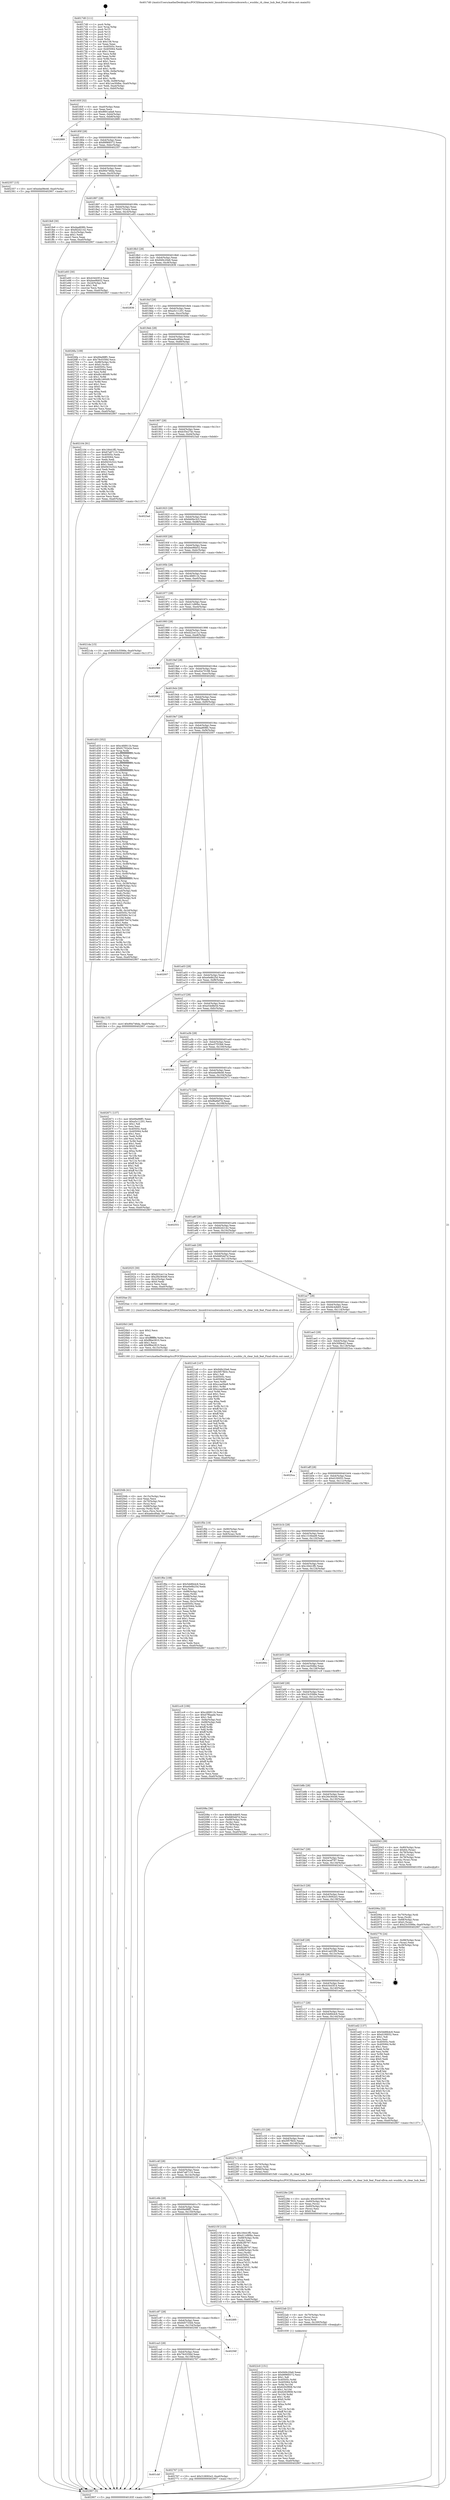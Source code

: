 digraph "0x4017d0" {
  label = "0x4017d0 (/mnt/c/Users/mathe/Desktop/tcc/POCII/binaries/extr_linuxdriversusbwusbcorerh.c_wusbhc_rh_clear_hub_feat_Final-ollvm.out::main(0))"
  labelloc = "t"
  node[shape=record]

  Entry [label="",width=0.3,height=0.3,shape=circle,fillcolor=black,style=filled]
  "0x40183f" [label="{
     0x40183f [32]\l
     | [instrs]\l
     &nbsp;&nbsp;0x40183f \<+6\>: mov -0xa0(%rbp),%eax\l
     &nbsp;&nbsp;0x401845 \<+2\>: mov %eax,%ecx\l
     &nbsp;&nbsp;0x401847 \<+6\>: sub $0x8661ada8,%ecx\l
     &nbsp;&nbsp;0x40184d \<+6\>: mov %eax,-0xb4(%rbp)\l
     &nbsp;&nbsp;0x401853 \<+6\>: mov %ecx,-0xb8(%rbp)\l
     &nbsp;&nbsp;0x401859 \<+6\>: je 0000000000402889 \<main+0x10b9\>\l
  }"]
  "0x402889" [label="{
     0x402889\l
  }", style=dashed]
  "0x40185f" [label="{
     0x40185f [28]\l
     | [instrs]\l
     &nbsp;&nbsp;0x40185f \<+5\>: jmp 0000000000401864 \<main+0x94\>\l
     &nbsp;&nbsp;0x401864 \<+6\>: mov -0xb4(%rbp),%eax\l
     &nbsp;&nbsp;0x40186a \<+5\>: sub $0x89969372,%eax\l
     &nbsp;&nbsp;0x40186f \<+6\>: mov %eax,-0xbc(%rbp)\l
     &nbsp;&nbsp;0x401875 \<+6\>: je 0000000000402357 \<main+0xb87\>\l
  }"]
  Exit [label="",width=0.3,height=0.3,shape=circle,fillcolor=black,style=filled,peripheries=2]
  "0x402357" [label="{
     0x402357 [15]\l
     | [instrs]\l
     &nbsp;&nbsp;0x402357 \<+10\>: movl $0xeda08e46,-0xa0(%rbp)\l
     &nbsp;&nbsp;0x402361 \<+5\>: jmp 0000000000402907 \<main+0x1137\>\l
  }"]
  "0x40187b" [label="{
     0x40187b [28]\l
     | [instrs]\l
     &nbsp;&nbsp;0x40187b \<+5\>: jmp 0000000000401880 \<main+0xb0\>\l
     &nbsp;&nbsp;0x401880 \<+6\>: mov -0xb4(%rbp),%eax\l
     &nbsp;&nbsp;0x401886 \<+5\>: sub $0x90e746da,%eax\l
     &nbsp;&nbsp;0x40188b \<+6\>: mov %eax,-0xc0(%rbp)\l
     &nbsp;&nbsp;0x401891 \<+6\>: je 0000000000401fe9 \<main+0x819\>\l
  }"]
  "0x401cbf" [label="{
     0x401cbf\l
  }", style=dashed]
  "0x401fe9" [label="{
     0x401fe9 [30]\l
     | [instrs]\l
     &nbsp;&nbsp;0x401fe9 \<+5\>: mov $0xdaa808fc,%eax\l
     &nbsp;&nbsp;0x401fee \<+5\>: mov $0xfd2d2142,%ecx\l
     &nbsp;&nbsp;0x401ff3 \<+3\>: mov -0x2c(%rbp),%edx\l
     &nbsp;&nbsp;0x401ff6 \<+3\>: cmp $0x1,%edx\l
     &nbsp;&nbsp;0x401ff9 \<+3\>: cmovl %ecx,%eax\l
     &nbsp;&nbsp;0x401ffc \<+6\>: mov %eax,-0xa0(%rbp)\l
     &nbsp;&nbsp;0x402002 \<+5\>: jmp 0000000000402907 \<main+0x1137\>\l
  }"]
  "0x401897" [label="{
     0x401897 [28]\l
     | [instrs]\l
     &nbsp;&nbsp;0x401897 \<+5\>: jmp 000000000040189c \<main+0xcc\>\l
     &nbsp;&nbsp;0x40189c \<+6\>: mov -0xb4(%rbp),%eax\l
     &nbsp;&nbsp;0x4018a2 \<+5\>: sub $0x91702a2e,%eax\l
     &nbsp;&nbsp;0x4018a7 \<+6\>: mov %eax,-0xc4(%rbp)\l
     &nbsp;&nbsp;0x4018ad \<+6\>: je 0000000000401e93 \<main+0x6c3\>\l
  }"]
  "0x402767" [label="{
     0x402767 [15]\l
     | [instrs]\l
     &nbsp;&nbsp;0x402767 \<+10\>: movl $0x318092e3,-0xa0(%rbp)\l
     &nbsp;&nbsp;0x402771 \<+5\>: jmp 0000000000402907 \<main+0x1137\>\l
  }"]
  "0x401e93" [label="{
     0x401e93 [30]\l
     | [instrs]\l
     &nbsp;&nbsp;0x401e93 \<+5\>: mov $0x43443f14,%eax\l
     &nbsp;&nbsp;0x401e98 \<+5\>: mov $0xbee9bb52,%ecx\l
     &nbsp;&nbsp;0x401e9d \<+3\>: mov -0x2d(%rbp),%dl\l
     &nbsp;&nbsp;0x401ea0 \<+3\>: test $0x1,%dl\l
     &nbsp;&nbsp;0x401ea3 \<+3\>: cmovne %ecx,%eax\l
     &nbsp;&nbsp;0x401ea6 \<+6\>: mov %eax,-0xa0(%rbp)\l
     &nbsp;&nbsp;0x401eac \<+5\>: jmp 0000000000402907 \<main+0x1137\>\l
  }"]
  "0x4018b3" [label="{
     0x4018b3 [28]\l
     | [instrs]\l
     &nbsp;&nbsp;0x4018b3 \<+5\>: jmp 00000000004018b8 \<main+0xe8\>\l
     &nbsp;&nbsp;0x4018b8 \<+6\>: mov -0xb4(%rbp),%eax\l
     &nbsp;&nbsp;0x4018be \<+5\>: sub $0x949c20e6,%eax\l
     &nbsp;&nbsp;0x4018c3 \<+6\>: mov %eax,-0xc8(%rbp)\l
     &nbsp;&nbsp;0x4018c9 \<+6\>: je 0000000000402836 \<main+0x1066\>\l
  }"]
  "0x401ca3" [label="{
     0x401ca3 [28]\l
     | [instrs]\l
     &nbsp;&nbsp;0x401ca3 \<+5\>: jmp 0000000000401ca8 \<main+0x4d8\>\l
     &nbsp;&nbsp;0x401ca8 \<+6\>: mov -0xb4(%rbp),%eax\l
     &nbsp;&nbsp;0x401cae \<+5\>: sub $0x79c0356d,%eax\l
     &nbsp;&nbsp;0x401cb3 \<+6\>: mov %eax,-0x158(%rbp)\l
     &nbsp;&nbsp;0x401cb9 \<+6\>: je 0000000000402767 \<main+0xf97\>\l
  }"]
  "0x402836" [label="{
     0x402836\l
  }", style=dashed]
  "0x4018cf" [label="{
     0x4018cf [28]\l
     | [instrs]\l
     &nbsp;&nbsp;0x4018cf \<+5\>: jmp 00000000004018d4 \<main+0x104\>\l
     &nbsp;&nbsp;0x4018d4 \<+6\>: mov -0xb4(%rbp),%eax\l
     &nbsp;&nbsp;0x4018da \<+5\>: sub $0xa5c11201,%eax\l
     &nbsp;&nbsp;0x4018df \<+6\>: mov %eax,-0xcc(%rbp)\l
     &nbsp;&nbsp;0x4018e5 \<+6\>: je 00000000004026fa \<main+0xf2a\>\l
  }"]
  "0x40256f" [label="{
     0x40256f\l
  }", style=dashed]
  "0x4026fa" [label="{
     0x4026fa [109]\l
     | [instrs]\l
     &nbsp;&nbsp;0x4026fa \<+5\>: mov $0x69a98ff1,%eax\l
     &nbsp;&nbsp;0x4026ff \<+5\>: mov $0x79c0356d,%ecx\l
     &nbsp;&nbsp;0x402704 \<+7\>: mov -0x98(%rbp),%rdx\l
     &nbsp;&nbsp;0x40270b \<+6\>: movl $0x0,(%rdx)\l
     &nbsp;&nbsp;0x402711 \<+7\>: mov 0x40505c,%esi\l
     &nbsp;&nbsp;0x402718 \<+7\>: mov 0x405064,%edi\l
     &nbsp;&nbsp;0x40271f \<+3\>: mov %esi,%r8d\l
     &nbsp;&nbsp;0x402722 \<+7\>: add $0xdb1460d9,%r8d\l
     &nbsp;&nbsp;0x402729 \<+4\>: sub $0x1,%r8d\l
     &nbsp;&nbsp;0x40272d \<+7\>: sub $0xdb1460d9,%r8d\l
     &nbsp;&nbsp;0x402734 \<+4\>: imul %r8d,%esi\l
     &nbsp;&nbsp;0x402738 \<+3\>: and $0x1,%esi\l
     &nbsp;&nbsp;0x40273b \<+3\>: cmp $0x0,%esi\l
     &nbsp;&nbsp;0x40273e \<+4\>: sete %r9b\l
     &nbsp;&nbsp;0x402742 \<+3\>: cmp $0xa,%edi\l
     &nbsp;&nbsp;0x402745 \<+4\>: setl %r10b\l
     &nbsp;&nbsp;0x402749 \<+3\>: mov %r9b,%r11b\l
     &nbsp;&nbsp;0x40274c \<+3\>: and %r10b,%r11b\l
     &nbsp;&nbsp;0x40274f \<+3\>: xor %r10b,%r9b\l
     &nbsp;&nbsp;0x402752 \<+3\>: or %r9b,%r11b\l
     &nbsp;&nbsp;0x402755 \<+4\>: test $0x1,%r11b\l
     &nbsp;&nbsp;0x402759 \<+3\>: cmovne %ecx,%eax\l
     &nbsp;&nbsp;0x40275c \<+6\>: mov %eax,-0xa0(%rbp)\l
     &nbsp;&nbsp;0x402762 \<+5\>: jmp 0000000000402907 \<main+0x1137\>\l
  }"]
  "0x4018eb" [label="{
     0x4018eb [28]\l
     | [instrs]\l
     &nbsp;&nbsp;0x4018eb \<+5\>: jmp 00000000004018f0 \<main+0x120\>\l
     &nbsp;&nbsp;0x4018f0 \<+6\>: mov -0xb4(%rbp),%eax\l
     &nbsp;&nbsp;0x4018f6 \<+5\>: sub $0xaebcd0ab,%eax\l
     &nbsp;&nbsp;0x4018fb \<+6\>: mov %eax,-0xd0(%rbp)\l
     &nbsp;&nbsp;0x401901 \<+6\>: je 0000000000402104 \<main+0x934\>\l
  }"]
  "0x401c87" [label="{
     0x401c87 [28]\l
     | [instrs]\l
     &nbsp;&nbsp;0x401c87 \<+5\>: jmp 0000000000401c8c \<main+0x4bc\>\l
     &nbsp;&nbsp;0x401c8c \<+6\>: mov -0xb4(%rbp),%eax\l
     &nbsp;&nbsp;0x401c92 \<+5\>: sub $0x6d5733d4,%eax\l
     &nbsp;&nbsp;0x401c97 \<+6\>: mov %eax,-0x154(%rbp)\l
     &nbsp;&nbsp;0x401c9d \<+6\>: je 000000000040256f \<main+0xd9f\>\l
  }"]
  "0x402104" [label="{
     0x402104 [91]\l
     | [instrs]\l
     &nbsp;&nbsp;0x402104 \<+5\>: mov $0x18441ff2,%eax\l
     &nbsp;&nbsp;0x402109 \<+5\>: mov $0x67a87110,%ecx\l
     &nbsp;&nbsp;0x40210e \<+7\>: mov 0x40505c,%edx\l
     &nbsp;&nbsp;0x402115 \<+7\>: mov 0x405064,%esi\l
     &nbsp;&nbsp;0x40211c \<+2\>: mov %edx,%edi\l
     &nbsp;&nbsp;0x40211e \<+6\>: sub $0x9433c522,%edi\l
     &nbsp;&nbsp;0x402124 \<+3\>: sub $0x1,%edi\l
     &nbsp;&nbsp;0x402127 \<+6\>: add $0x9433c522,%edi\l
     &nbsp;&nbsp;0x40212d \<+3\>: imul %edi,%edx\l
     &nbsp;&nbsp;0x402130 \<+3\>: and $0x1,%edx\l
     &nbsp;&nbsp;0x402133 \<+3\>: cmp $0x0,%edx\l
     &nbsp;&nbsp;0x402136 \<+4\>: sete %r8b\l
     &nbsp;&nbsp;0x40213a \<+3\>: cmp $0xa,%esi\l
     &nbsp;&nbsp;0x40213d \<+4\>: setl %r9b\l
     &nbsp;&nbsp;0x402141 \<+3\>: mov %r8b,%r10b\l
     &nbsp;&nbsp;0x402144 \<+3\>: and %r9b,%r10b\l
     &nbsp;&nbsp;0x402147 \<+3\>: xor %r9b,%r8b\l
     &nbsp;&nbsp;0x40214a \<+3\>: or %r8b,%r10b\l
     &nbsp;&nbsp;0x40214d \<+4\>: test $0x1,%r10b\l
     &nbsp;&nbsp;0x402151 \<+3\>: cmovne %ecx,%eax\l
     &nbsp;&nbsp;0x402154 \<+6\>: mov %eax,-0xa0(%rbp)\l
     &nbsp;&nbsp;0x40215a \<+5\>: jmp 0000000000402907 \<main+0x1137\>\l
  }"]
  "0x401907" [label="{
     0x401907 [28]\l
     | [instrs]\l
     &nbsp;&nbsp;0x401907 \<+5\>: jmp 000000000040190c \<main+0x13c\>\l
     &nbsp;&nbsp;0x40190c \<+6\>: mov -0xb4(%rbp),%eax\l
     &nbsp;&nbsp;0x401912 \<+5\>: sub $0xb35e27dc,%eax\l
     &nbsp;&nbsp;0x401917 \<+6\>: mov %eax,-0xd4(%rbp)\l
     &nbsp;&nbsp;0x40191d \<+6\>: je 00000000004023ad \<main+0xbdd\>\l
  }"]
  "0x4028f0" [label="{
     0x4028f0\l
  }", style=dashed]
  "0x4023ad" [label="{
     0x4023ad\l
  }", style=dashed]
  "0x401923" [label="{
     0x401923 [28]\l
     | [instrs]\l
     &nbsp;&nbsp;0x401923 \<+5\>: jmp 0000000000401928 \<main+0x158\>\l
     &nbsp;&nbsp;0x401928 \<+6\>: mov -0xb4(%rbp),%eax\l
     &nbsp;&nbsp;0x40192e \<+5\>: sub $0xbb0bc3c5,%eax\l
     &nbsp;&nbsp;0x401933 \<+6\>: mov %eax,-0xd8(%rbp)\l
     &nbsp;&nbsp;0x401939 \<+6\>: je 00000000004028dc \<main+0x110c\>\l
  }"]
  "0x4022c0" [label="{
     0x4022c0 [151]\l
     | [instrs]\l
     &nbsp;&nbsp;0x4022c0 \<+5\>: mov $0x949c20e6,%eax\l
     &nbsp;&nbsp;0x4022c5 \<+5\>: mov $0x89969372,%esi\l
     &nbsp;&nbsp;0x4022ca \<+2\>: mov $0x1,%dl\l
     &nbsp;&nbsp;0x4022cc \<+8\>: mov 0x40505c,%r8d\l
     &nbsp;&nbsp;0x4022d4 \<+8\>: mov 0x405064,%r9d\l
     &nbsp;&nbsp;0x4022dc \<+3\>: mov %r8d,%r10d\l
     &nbsp;&nbsp;0x4022df \<+7\>: sub $0x6292f908,%r10d\l
     &nbsp;&nbsp;0x4022e6 \<+4\>: sub $0x1,%r10d\l
     &nbsp;&nbsp;0x4022ea \<+7\>: add $0x6292f908,%r10d\l
     &nbsp;&nbsp;0x4022f1 \<+4\>: imul %r10d,%r8d\l
     &nbsp;&nbsp;0x4022f5 \<+4\>: and $0x1,%r8d\l
     &nbsp;&nbsp;0x4022f9 \<+4\>: cmp $0x0,%r8d\l
     &nbsp;&nbsp;0x4022fd \<+4\>: sete %r11b\l
     &nbsp;&nbsp;0x402301 \<+4\>: cmp $0xa,%r9d\l
     &nbsp;&nbsp;0x402305 \<+3\>: setl %bl\l
     &nbsp;&nbsp;0x402308 \<+3\>: mov %r11b,%r14b\l
     &nbsp;&nbsp;0x40230b \<+4\>: xor $0xff,%r14b\l
     &nbsp;&nbsp;0x40230f \<+3\>: mov %bl,%r15b\l
     &nbsp;&nbsp;0x402312 \<+4\>: xor $0xff,%r15b\l
     &nbsp;&nbsp;0x402316 \<+3\>: xor $0x1,%dl\l
     &nbsp;&nbsp;0x402319 \<+3\>: mov %r14b,%r12b\l
     &nbsp;&nbsp;0x40231c \<+4\>: and $0xff,%r12b\l
     &nbsp;&nbsp;0x402320 \<+3\>: and %dl,%r11b\l
     &nbsp;&nbsp;0x402323 \<+3\>: mov %r15b,%r13b\l
     &nbsp;&nbsp;0x402326 \<+4\>: and $0xff,%r13b\l
     &nbsp;&nbsp;0x40232a \<+2\>: and %dl,%bl\l
     &nbsp;&nbsp;0x40232c \<+3\>: or %r11b,%r12b\l
     &nbsp;&nbsp;0x40232f \<+3\>: or %bl,%r13b\l
     &nbsp;&nbsp;0x402332 \<+3\>: xor %r13b,%r12b\l
     &nbsp;&nbsp;0x402335 \<+3\>: or %r15b,%r14b\l
     &nbsp;&nbsp;0x402338 \<+4\>: xor $0xff,%r14b\l
     &nbsp;&nbsp;0x40233c \<+3\>: or $0x1,%dl\l
     &nbsp;&nbsp;0x40233f \<+3\>: and %dl,%r14b\l
     &nbsp;&nbsp;0x402342 \<+3\>: or %r14b,%r12b\l
     &nbsp;&nbsp;0x402345 \<+4\>: test $0x1,%r12b\l
     &nbsp;&nbsp;0x402349 \<+3\>: cmovne %esi,%eax\l
     &nbsp;&nbsp;0x40234c \<+6\>: mov %eax,-0xa0(%rbp)\l
     &nbsp;&nbsp;0x402352 \<+5\>: jmp 0000000000402907 \<main+0x1137\>\l
  }"]
  "0x4028dc" [label="{
     0x4028dc\l
  }", style=dashed]
  "0x40193f" [label="{
     0x40193f [28]\l
     | [instrs]\l
     &nbsp;&nbsp;0x40193f \<+5\>: jmp 0000000000401944 \<main+0x174\>\l
     &nbsp;&nbsp;0x401944 \<+6\>: mov -0xb4(%rbp),%eax\l
     &nbsp;&nbsp;0x40194a \<+5\>: sub $0xbee9bb52,%eax\l
     &nbsp;&nbsp;0x40194f \<+6\>: mov %eax,-0xdc(%rbp)\l
     &nbsp;&nbsp;0x401955 \<+6\>: je 0000000000401eb1 \<main+0x6e1\>\l
  }"]
  "0x4022ab" [label="{
     0x4022ab [21]\l
     | [instrs]\l
     &nbsp;&nbsp;0x4022ab \<+4\>: mov -0x70(%rbp),%rcx\l
     &nbsp;&nbsp;0x4022af \<+3\>: mov (%rcx),%rcx\l
     &nbsp;&nbsp;0x4022b2 \<+3\>: mov %rcx,%rdi\l
     &nbsp;&nbsp;0x4022b5 \<+6\>: mov %eax,-0x160(%rbp)\l
     &nbsp;&nbsp;0x4022bb \<+5\>: call 0000000000401030 \<free@plt\>\l
     | [calls]\l
     &nbsp;&nbsp;0x401030 \{1\} (unknown)\l
  }"]
  "0x401eb1" [label="{
     0x401eb1\l
  }", style=dashed]
  "0x40195b" [label="{
     0x40195b [28]\l
     | [instrs]\l
     &nbsp;&nbsp;0x40195b \<+5\>: jmp 0000000000401960 \<main+0x190\>\l
     &nbsp;&nbsp;0x401960 \<+6\>: mov -0xb4(%rbp),%eax\l
     &nbsp;&nbsp;0x401966 \<+5\>: sub $0xc4fd911b,%eax\l
     &nbsp;&nbsp;0x40196b \<+6\>: mov %eax,-0xe0(%rbp)\l
     &nbsp;&nbsp;0x401971 \<+6\>: je 000000000040278e \<main+0xfbe\>\l
  }"]
  "0x40228e" [label="{
     0x40228e [29]\l
     | [instrs]\l
     &nbsp;&nbsp;0x40228e \<+10\>: movabs $0x4030d6,%rdi\l
     &nbsp;&nbsp;0x402298 \<+4\>: mov -0x60(%rbp),%rcx\l
     &nbsp;&nbsp;0x40229c \<+2\>: mov %eax,(%rcx)\l
     &nbsp;&nbsp;0x40229e \<+4\>: mov -0x60(%rbp),%rcx\l
     &nbsp;&nbsp;0x4022a2 \<+2\>: mov (%rcx),%esi\l
     &nbsp;&nbsp;0x4022a4 \<+2\>: mov $0x0,%al\l
     &nbsp;&nbsp;0x4022a6 \<+5\>: call 0000000000401040 \<printf@plt\>\l
     | [calls]\l
     &nbsp;&nbsp;0x401040 \{1\} (unknown)\l
  }"]
  "0x40278e" [label="{
     0x40278e\l
  }", style=dashed]
  "0x401977" [label="{
     0x401977 [28]\l
     | [instrs]\l
     &nbsp;&nbsp;0x401977 \<+5\>: jmp 000000000040197c \<main+0x1ac\>\l
     &nbsp;&nbsp;0x40197c \<+6\>: mov -0xb4(%rbp),%eax\l
     &nbsp;&nbsp;0x401982 \<+5\>: sub $0xd11d90bc,%eax\l
     &nbsp;&nbsp;0x401987 \<+6\>: mov %eax,-0xe4(%rbp)\l
     &nbsp;&nbsp;0x40198d \<+6\>: je 00000000004021da \<main+0xa0a\>\l
  }"]
  "0x401c6b" [label="{
     0x401c6b [28]\l
     | [instrs]\l
     &nbsp;&nbsp;0x401c6b \<+5\>: jmp 0000000000401c70 \<main+0x4a0\>\l
     &nbsp;&nbsp;0x401c70 \<+6\>: mov -0xb4(%rbp),%eax\l
     &nbsp;&nbsp;0x401c76 \<+5\>: sub $0x69a98ff1,%eax\l
     &nbsp;&nbsp;0x401c7b \<+6\>: mov %eax,-0x150(%rbp)\l
     &nbsp;&nbsp;0x401c81 \<+6\>: je 00000000004028f0 \<main+0x1120\>\l
  }"]
  "0x4021da" [label="{
     0x4021da [15]\l
     | [instrs]\l
     &nbsp;&nbsp;0x4021da \<+10\>: movl $0x23c5566e,-0xa0(%rbp)\l
     &nbsp;&nbsp;0x4021e4 \<+5\>: jmp 0000000000402907 \<main+0x1137\>\l
  }"]
  "0x401993" [label="{
     0x401993 [28]\l
     | [instrs]\l
     &nbsp;&nbsp;0x401993 \<+5\>: jmp 0000000000401998 \<main+0x1c8\>\l
     &nbsp;&nbsp;0x401998 \<+6\>: mov -0xb4(%rbp),%eax\l
     &nbsp;&nbsp;0x40199e \<+5\>: sub $0xd22ce11a,%eax\l
     &nbsp;&nbsp;0x4019a3 \<+6\>: mov %eax,-0xe8(%rbp)\l
     &nbsp;&nbsp;0x4019a9 \<+6\>: je 0000000000402560 \<main+0xd90\>\l
  }"]
  "0x40215f" [label="{
     0x40215f [123]\l
     | [instrs]\l
     &nbsp;&nbsp;0x40215f \<+5\>: mov $0x18441ff2,%eax\l
     &nbsp;&nbsp;0x402164 \<+5\>: mov $0xd11d90bc,%ecx\l
     &nbsp;&nbsp;0x402169 \<+4\>: mov -0x68(%rbp),%rdx\l
     &nbsp;&nbsp;0x40216d \<+2\>: mov (%rdx),%esi\l
     &nbsp;&nbsp;0x40216f \<+6\>: sub $0xfb2f0767,%esi\l
     &nbsp;&nbsp;0x402175 \<+3\>: add $0x1,%esi\l
     &nbsp;&nbsp;0x402178 \<+6\>: add $0xfb2f0767,%esi\l
     &nbsp;&nbsp;0x40217e \<+4\>: mov -0x68(%rbp),%rdx\l
     &nbsp;&nbsp;0x402182 \<+2\>: mov %esi,(%rdx)\l
     &nbsp;&nbsp;0x402184 \<+7\>: mov 0x40505c,%esi\l
     &nbsp;&nbsp;0x40218b \<+7\>: mov 0x405064,%edi\l
     &nbsp;&nbsp;0x402192 \<+3\>: mov %esi,%r8d\l
     &nbsp;&nbsp;0x402195 \<+7\>: add $0xca7d151,%r8d\l
     &nbsp;&nbsp;0x40219c \<+4\>: sub $0x1,%r8d\l
     &nbsp;&nbsp;0x4021a0 \<+7\>: sub $0xca7d151,%r8d\l
     &nbsp;&nbsp;0x4021a7 \<+4\>: imul %r8d,%esi\l
     &nbsp;&nbsp;0x4021ab \<+3\>: and $0x1,%esi\l
     &nbsp;&nbsp;0x4021ae \<+3\>: cmp $0x0,%esi\l
     &nbsp;&nbsp;0x4021b1 \<+4\>: sete %r9b\l
     &nbsp;&nbsp;0x4021b5 \<+3\>: cmp $0xa,%edi\l
     &nbsp;&nbsp;0x4021b8 \<+4\>: setl %r10b\l
     &nbsp;&nbsp;0x4021bc \<+3\>: mov %r9b,%r11b\l
     &nbsp;&nbsp;0x4021bf \<+3\>: and %r10b,%r11b\l
     &nbsp;&nbsp;0x4021c2 \<+3\>: xor %r10b,%r9b\l
     &nbsp;&nbsp;0x4021c5 \<+3\>: or %r9b,%r11b\l
     &nbsp;&nbsp;0x4021c8 \<+4\>: test $0x1,%r11b\l
     &nbsp;&nbsp;0x4021cc \<+3\>: cmovne %ecx,%eax\l
     &nbsp;&nbsp;0x4021cf \<+6\>: mov %eax,-0xa0(%rbp)\l
     &nbsp;&nbsp;0x4021d5 \<+5\>: jmp 0000000000402907 \<main+0x1137\>\l
  }"]
  "0x402560" [label="{
     0x402560\l
  }", style=dashed]
  "0x4019af" [label="{
     0x4019af [28]\l
     | [instrs]\l
     &nbsp;&nbsp;0x4019af \<+5\>: jmp 00000000004019b4 \<main+0x1e4\>\l
     &nbsp;&nbsp;0x4019b4 \<+6\>: mov -0xb4(%rbp),%eax\l
     &nbsp;&nbsp;0x4019ba \<+5\>: sub $0xd2e70188,%eax\l
     &nbsp;&nbsp;0x4019bf \<+6\>: mov %eax,-0xec(%rbp)\l
     &nbsp;&nbsp;0x4019c5 \<+6\>: je 0000000000402662 \<main+0xe92\>\l
  }"]
  "0x401c4f" [label="{
     0x401c4f [28]\l
     | [instrs]\l
     &nbsp;&nbsp;0x401c4f \<+5\>: jmp 0000000000401c54 \<main+0x484\>\l
     &nbsp;&nbsp;0x401c54 \<+6\>: mov -0xb4(%rbp),%eax\l
     &nbsp;&nbsp;0x401c5a \<+5\>: sub $0x67a87110,%eax\l
     &nbsp;&nbsp;0x401c5f \<+6\>: mov %eax,-0x14c(%rbp)\l
     &nbsp;&nbsp;0x401c65 \<+6\>: je 000000000040215f \<main+0x98f\>\l
  }"]
  "0x402662" [label="{
     0x402662\l
  }", style=dashed]
  "0x4019cb" [label="{
     0x4019cb [28]\l
     | [instrs]\l
     &nbsp;&nbsp;0x4019cb \<+5\>: jmp 00000000004019d0 \<main+0x200\>\l
     &nbsp;&nbsp;0x4019d0 \<+6\>: mov -0xb4(%rbp),%eax\l
     &nbsp;&nbsp;0x4019d6 \<+5\>: sub $0xd7f6aade,%eax\l
     &nbsp;&nbsp;0x4019db \<+6\>: mov %eax,-0xf0(%rbp)\l
     &nbsp;&nbsp;0x4019e1 \<+6\>: je 0000000000401d33 \<main+0x563\>\l
  }"]
  "0x40227c" [label="{
     0x40227c [18]\l
     | [instrs]\l
     &nbsp;&nbsp;0x40227c \<+4\>: mov -0x70(%rbp),%rax\l
     &nbsp;&nbsp;0x402280 \<+3\>: mov (%rax),%rdi\l
     &nbsp;&nbsp;0x402283 \<+4\>: mov -0x80(%rbp),%rax\l
     &nbsp;&nbsp;0x402287 \<+2\>: mov (%rax),%esi\l
     &nbsp;&nbsp;0x402289 \<+5\>: call 00000000004015d0 \<wusbhc_rh_clear_hub_feat\>\l
     | [calls]\l
     &nbsp;&nbsp;0x4015d0 \{1\} (/mnt/c/Users/mathe/Desktop/tcc/POCII/binaries/extr_linuxdriversusbwusbcorerh.c_wusbhc_rh_clear_hub_feat_Final-ollvm.out::wusbhc_rh_clear_hub_feat)\l
  }"]
  "0x401d33" [label="{
     0x401d33 [352]\l
     | [instrs]\l
     &nbsp;&nbsp;0x401d33 \<+5\>: mov $0xc4fd911b,%eax\l
     &nbsp;&nbsp;0x401d38 \<+5\>: mov $0x91702a2e,%ecx\l
     &nbsp;&nbsp;0x401d3d \<+3\>: mov %rsp,%rdx\l
     &nbsp;&nbsp;0x401d40 \<+4\>: add $0xfffffffffffffff0,%rdx\l
     &nbsp;&nbsp;0x401d44 \<+3\>: mov %rdx,%rsp\l
     &nbsp;&nbsp;0x401d47 \<+7\>: mov %rdx,-0x98(%rbp)\l
     &nbsp;&nbsp;0x401d4e \<+3\>: mov %rsp,%rdx\l
     &nbsp;&nbsp;0x401d51 \<+4\>: add $0xfffffffffffffff0,%rdx\l
     &nbsp;&nbsp;0x401d55 \<+3\>: mov %rdx,%rsp\l
     &nbsp;&nbsp;0x401d58 \<+3\>: mov %rsp,%rsi\l
     &nbsp;&nbsp;0x401d5b \<+4\>: add $0xfffffffffffffff0,%rsi\l
     &nbsp;&nbsp;0x401d5f \<+3\>: mov %rsi,%rsp\l
     &nbsp;&nbsp;0x401d62 \<+7\>: mov %rsi,-0x90(%rbp)\l
     &nbsp;&nbsp;0x401d69 \<+3\>: mov %rsp,%rsi\l
     &nbsp;&nbsp;0x401d6c \<+4\>: add $0xfffffffffffffff0,%rsi\l
     &nbsp;&nbsp;0x401d70 \<+3\>: mov %rsi,%rsp\l
     &nbsp;&nbsp;0x401d73 \<+7\>: mov %rsi,-0x88(%rbp)\l
     &nbsp;&nbsp;0x401d7a \<+3\>: mov %rsp,%rsi\l
     &nbsp;&nbsp;0x401d7d \<+4\>: add $0xfffffffffffffff0,%rsi\l
     &nbsp;&nbsp;0x401d81 \<+3\>: mov %rsi,%rsp\l
     &nbsp;&nbsp;0x401d84 \<+4\>: mov %rsi,-0x80(%rbp)\l
     &nbsp;&nbsp;0x401d88 \<+3\>: mov %rsp,%rsi\l
     &nbsp;&nbsp;0x401d8b \<+4\>: add $0xfffffffffffffff0,%rsi\l
     &nbsp;&nbsp;0x401d8f \<+3\>: mov %rsi,%rsp\l
     &nbsp;&nbsp;0x401d92 \<+4\>: mov %rsi,-0x78(%rbp)\l
     &nbsp;&nbsp;0x401d96 \<+3\>: mov %rsp,%rsi\l
     &nbsp;&nbsp;0x401d99 \<+4\>: add $0xfffffffffffffff0,%rsi\l
     &nbsp;&nbsp;0x401d9d \<+3\>: mov %rsi,%rsp\l
     &nbsp;&nbsp;0x401da0 \<+4\>: mov %rsi,-0x70(%rbp)\l
     &nbsp;&nbsp;0x401da4 \<+3\>: mov %rsp,%rsi\l
     &nbsp;&nbsp;0x401da7 \<+4\>: add $0xfffffffffffffff0,%rsi\l
     &nbsp;&nbsp;0x401dab \<+3\>: mov %rsi,%rsp\l
     &nbsp;&nbsp;0x401dae \<+4\>: mov %rsi,-0x68(%rbp)\l
     &nbsp;&nbsp;0x401db2 \<+3\>: mov %rsp,%rsi\l
     &nbsp;&nbsp;0x401db5 \<+4\>: add $0xfffffffffffffff0,%rsi\l
     &nbsp;&nbsp;0x401db9 \<+3\>: mov %rsi,%rsp\l
     &nbsp;&nbsp;0x401dbc \<+4\>: mov %rsi,-0x60(%rbp)\l
     &nbsp;&nbsp;0x401dc0 \<+3\>: mov %rsp,%rsi\l
     &nbsp;&nbsp;0x401dc3 \<+4\>: add $0xfffffffffffffff0,%rsi\l
     &nbsp;&nbsp;0x401dc7 \<+3\>: mov %rsi,%rsp\l
     &nbsp;&nbsp;0x401dca \<+4\>: mov %rsi,-0x58(%rbp)\l
     &nbsp;&nbsp;0x401dce \<+3\>: mov %rsp,%rsi\l
     &nbsp;&nbsp;0x401dd1 \<+4\>: add $0xfffffffffffffff0,%rsi\l
     &nbsp;&nbsp;0x401dd5 \<+3\>: mov %rsi,%rsp\l
     &nbsp;&nbsp;0x401dd8 \<+4\>: mov %rsi,-0x50(%rbp)\l
     &nbsp;&nbsp;0x401ddc \<+3\>: mov %rsp,%rsi\l
     &nbsp;&nbsp;0x401ddf \<+4\>: add $0xfffffffffffffff0,%rsi\l
     &nbsp;&nbsp;0x401de3 \<+3\>: mov %rsi,%rsp\l
     &nbsp;&nbsp;0x401de6 \<+4\>: mov %rsi,-0x48(%rbp)\l
     &nbsp;&nbsp;0x401dea \<+3\>: mov %rsp,%rsi\l
     &nbsp;&nbsp;0x401ded \<+4\>: add $0xfffffffffffffff0,%rsi\l
     &nbsp;&nbsp;0x401df1 \<+3\>: mov %rsi,%rsp\l
     &nbsp;&nbsp;0x401df4 \<+4\>: mov %rsi,-0x40(%rbp)\l
     &nbsp;&nbsp;0x401df8 \<+3\>: mov %rsp,%rsi\l
     &nbsp;&nbsp;0x401dfb \<+4\>: add $0xfffffffffffffff0,%rsi\l
     &nbsp;&nbsp;0x401dff \<+3\>: mov %rsi,%rsp\l
     &nbsp;&nbsp;0x401e02 \<+4\>: mov %rsi,-0x38(%rbp)\l
     &nbsp;&nbsp;0x401e06 \<+7\>: mov -0x98(%rbp),%rsi\l
     &nbsp;&nbsp;0x401e0d \<+6\>: movl $0x0,(%rsi)\l
     &nbsp;&nbsp;0x401e13 \<+6\>: mov -0xa4(%rbp),%edi\l
     &nbsp;&nbsp;0x401e19 \<+2\>: mov %edi,(%rdx)\l
     &nbsp;&nbsp;0x401e1b \<+7\>: mov -0x90(%rbp),%rsi\l
     &nbsp;&nbsp;0x401e22 \<+7\>: mov -0xb0(%rbp),%r8\l
     &nbsp;&nbsp;0x401e29 \<+3\>: mov %r8,(%rsi)\l
     &nbsp;&nbsp;0x401e2c \<+3\>: cmpl $0x2,(%rdx)\l
     &nbsp;&nbsp;0x401e2f \<+4\>: setne %r9b\l
     &nbsp;&nbsp;0x401e33 \<+4\>: and $0x1,%r9b\l
     &nbsp;&nbsp;0x401e37 \<+4\>: mov %r9b,-0x2d(%rbp)\l
     &nbsp;&nbsp;0x401e3b \<+8\>: mov 0x40505c,%r10d\l
     &nbsp;&nbsp;0x401e43 \<+8\>: mov 0x405064,%r11d\l
     &nbsp;&nbsp;0x401e4b \<+3\>: mov %r10d,%ebx\l
     &nbsp;&nbsp;0x401e4e \<+6\>: add $0x8867647d,%ebx\l
     &nbsp;&nbsp;0x401e54 \<+3\>: sub $0x1,%ebx\l
     &nbsp;&nbsp;0x401e57 \<+6\>: sub $0x8867647d,%ebx\l
     &nbsp;&nbsp;0x401e5d \<+4\>: imul %ebx,%r10d\l
     &nbsp;&nbsp;0x401e61 \<+4\>: and $0x1,%r10d\l
     &nbsp;&nbsp;0x401e65 \<+4\>: cmp $0x0,%r10d\l
     &nbsp;&nbsp;0x401e69 \<+4\>: sete %r9b\l
     &nbsp;&nbsp;0x401e6d \<+4\>: cmp $0xa,%r11d\l
     &nbsp;&nbsp;0x401e71 \<+4\>: setl %r14b\l
     &nbsp;&nbsp;0x401e75 \<+3\>: mov %r9b,%r15b\l
     &nbsp;&nbsp;0x401e78 \<+3\>: and %r14b,%r15b\l
     &nbsp;&nbsp;0x401e7b \<+3\>: xor %r14b,%r9b\l
     &nbsp;&nbsp;0x401e7e \<+3\>: or %r9b,%r15b\l
     &nbsp;&nbsp;0x401e81 \<+4\>: test $0x1,%r15b\l
     &nbsp;&nbsp;0x401e85 \<+3\>: cmovne %ecx,%eax\l
     &nbsp;&nbsp;0x401e88 \<+6\>: mov %eax,-0xa0(%rbp)\l
     &nbsp;&nbsp;0x401e8e \<+5\>: jmp 0000000000402907 \<main+0x1137\>\l
  }"]
  "0x4019e7" [label="{
     0x4019e7 [28]\l
     | [instrs]\l
     &nbsp;&nbsp;0x4019e7 \<+5\>: jmp 00000000004019ec \<main+0x21c\>\l
     &nbsp;&nbsp;0x4019ec \<+6\>: mov -0xb4(%rbp),%eax\l
     &nbsp;&nbsp;0x4019f2 \<+5\>: sub $0xdaa808fc,%eax\l
     &nbsp;&nbsp;0x4019f7 \<+6\>: mov %eax,-0xf4(%rbp)\l
     &nbsp;&nbsp;0x4019fd \<+6\>: je 0000000000402007 \<main+0x837\>\l
  }"]
  "0x401c33" [label="{
     0x401c33 [28]\l
     | [instrs]\l
     &nbsp;&nbsp;0x401c33 \<+5\>: jmp 0000000000401c38 \<main+0x468\>\l
     &nbsp;&nbsp;0x401c38 \<+6\>: mov -0xb4(%rbp),%eax\l
     &nbsp;&nbsp;0x401c3e \<+5\>: sub $0x5f57fb5c,%eax\l
     &nbsp;&nbsp;0x401c43 \<+6\>: mov %eax,-0x148(%rbp)\l
     &nbsp;&nbsp;0x401c49 \<+6\>: je 000000000040227c \<main+0xaac\>\l
  }"]
  "0x402007" [label="{
     0x402007\l
  }", style=dashed]
  "0x401a03" [label="{
     0x401a03 [28]\l
     | [instrs]\l
     &nbsp;&nbsp;0x401a03 \<+5\>: jmp 0000000000401a08 \<main+0x238\>\l
     &nbsp;&nbsp;0x401a08 \<+6\>: mov -0xb4(%rbp),%eax\l
     &nbsp;&nbsp;0x401a0e \<+5\>: sub $0xe0e8b25d,%eax\l
     &nbsp;&nbsp;0x401a13 \<+6\>: mov %eax,-0xf8(%rbp)\l
     &nbsp;&nbsp;0x401a19 \<+6\>: je 0000000000401fda \<main+0x80a\>\l
  }"]
  "0x4027d3" [label="{
     0x4027d3\l
  }", style=dashed]
  "0x401fda" [label="{
     0x401fda [15]\l
     | [instrs]\l
     &nbsp;&nbsp;0x401fda \<+10\>: movl $0x90e746da,-0xa0(%rbp)\l
     &nbsp;&nbsp;0x401fe4 \<+5\>: jmp 0000000000402907 \<main+0x1137\>\l
  }"]
  "0x401a1f" [label="{
     0x401a1f [28]\l
     | [instrs]\l
     &nbsp;&nbsp;0x401a1f \<+5\>: jmp 0000000000401a24 \<main+0x254\>\l
     &nbsp;&nbsp;0x401a24 \<+6\>: mov -0xb4(%rbp),%eax\l
     &nbsp;&nbsp;0x401a2a \<+5\>: sub $0xe54d8e5d,%eax\l
     &nbsp;&nbsp;0x401a2f \<+6\>: mov %eax,-0xfc(%rbp)\l
     &nbsp;&nbsp;0x401a35 \<+6\>: je 0000000000402427 \<main+0xc57\>\l
  }"]
  "0x4020db" [label="{
     0x4020db [41]\l
     | [instrs]\l
     &nbsp;&nbsp;0x4020db \<+6\>: mov -0x15c(%rbp),%ecx\l
     &nbsp;&nbsp;0x4020e1 \<+3\>: imul %eax,%ecx\l
     &nbsp;&nbsp;0x4020e4 \<+4\>: mov -0x70(%rbp),%rsi\l
     &nbsp;&nbsp;0x4020e8 \<+3\>: mov (%rsi),%rsi\l
     &nbsp;&nbsp;0x4020eb \<+4\>: mov -0x68(%rbp),%rdi\l
     &nbsp;&nbsp;0x4020ef \<+3\>: movslq (%rdi),%rdi\l
     &nbsp;&nbsp;0x4020f2 \<+3\>: mov %ecx,(%rsi,%rdi,4)\l
     &nbsp;&nbsp;0x4020f5 \<+10\>: movl $0xaebcd0ab,-0xa0(%rbp)\l
     &nbsp;&nbsp;0x4020ff \<+5\>: jmp 0000000000402907 \<main+0x1137\>\l
  }"]
  "0x402427" [label="{
     0x402427\l
  }", style=dashed]
  "0x401a3b" [label="{
     0x401a3b [28]\l
     | [instrs]\l
     &nbsp;&nbsp;0x401a3b \<+5\>: jmp 0000000000401a40 \<main+0x270\>\l
     &nbsp;&nbsp;0x401a40 \<+6\>: mov -0xb4(%rbp),%eax\l
     &nbsp;&nbsp;0x401a46 \<+5\>: sub $0xe57f33b6,%eax\l
     &nbsp;&nbsp;0x401a4b \<+6\>: mov %eax,-0x100(%rbp)\l
     &nbsp;&nbsp;0x401a51 \<+6\>: je 00000000004023d1 \<main+0xc01\>\l
  }"]
  "0x4020b3" [label="{
     0x4020b3 [40]\l
     | [instrs]\l
     &nbsp;&nbsp;0x4020b3 \<+5\>: mov $0x2,%ecx\l
     &nbsp;&nbsp;0x4020b8 \<+1\>: cltd\l
     &nbsp;&nbsp;0x4020b9 \<+2\>: idiv %ecx\l
     &nbsp;&nbsp;0x4020bb \<+6\>: imul $0xfffffffe,%edx,%ecx\l
     &nbsp;&nbsp;0x4020c1 \<+6\>: sub $0xf8be2810,%ecx\l
     &nbsp;&nbsp;0x4020c7 \<+3\>: add $0x1,%ecx\l
     &nbsp;&nbsp;0x4020ca \<+6\>: add $0xf8be2810,%ecx\l
     &nbsp;&nbsp;0x4020d0 \<+6\>: mov %ecx,-0x15c(%rbp)\l
     &nbsp;&nbsp;0x4020d6 \<+5\>: call 0000000000401160 \<next_i\>\l
     | [calls]\l
     &nbsp;&nbsp;0x401160 \{1\} (/mnt/c/Users/mathe/Desktop/tcc/POCII/binaries/extr_linuxdriversusbwusbcorerh.c_wusbhc_rh_clear_hub_feat_Final-ollvm.out::next_i)\l
  }"]
  "0x4023d1" [label="{
     0x4023d1\l
  }", style=dashed]
  "0x401a57" [label="{
     0x401a57 [28]\l
     | [instrs]\l
     &nbsp;&nbsp;0x401a57 \<+5\>: jmp 0000000000401a5c \<main+0x28c\>\l
     &nbsp;&nbsp;0x401a5c \<+6\>: mov -0xb4(%rbp),%eax\l
     &nbsp;&nbsp;0x401a62 \<+5\>: sub $0xeda08e46,%eax\l
     &nbsp;&nbsp;0x401a67 \<+6\>: mov %eax,-0x104(%rbp)\l
     &nbsp;&nbsp;0x401a6d \<+6\>: je 0000000000402671 \<main+0xea1\>\l
  }"]
  "0x40206a" [label="{
     0x40206a [32]\l
     | [instrs]\l
     &nbsp;&nbsp;0x40206a \<+4\>: mov -0x70(%rbp),%rdi\l
     &nbsp;&nbsp;0x40206e \<+3\>: mov %rax,(%rdi)\l
     &nbsp;&nbsp;0x402071 \<+4\>: mov -0x68(%rbp),%rax\l
     &nbsp;&nbsp;0x402075 \<+6\>: movl $0x0,(%rax)\l
     &nbsp;&nbsp;0x40207b \<+10\>: movl $0x23c5566e,-0xa0(%rbp)\l
     &nbsp;&nbsp;0x402085 \<+5\>: jmp 0000000000402907 \<main+0x1137\>\l
  }"]
  "0x402671" [label="{
     0x402671 [137]\l
     | [instrs]\l
     &nbsp;&nbsp;0x402671 \<+5\>: mov $0x69a98ff1,%eax\l
     &nbsp;&nbsp;0x402676 \<+5\>: mov $0xa5c11201,%ecx\l
     &nbsp;&nbsp;0x40267b \<+2\>: mov $0x1,%dl\l
     &nbsp;&nbsp;0x40267d \<+2\>: xor %esi,%esi\l
     &nbsp;&nbsp;0x40267f \<+7\>: mov 0x40505c,%edi\l
     &nbsp;&nbsp;0x402686 \<+8\>: mov 0x405064,%r8d\l
     &nbsp;&nbsp;0x40268e \<+3\>: sub $0x1,%esi\l
     &nbsp;&nbsp;0x402691 \<+3\>: mov %edi,%r9d\l
     &nbsp;&nbsp;0x402694 \<+3\>: add %esi,%r9d\l
     &nbsp;&nbsp;0x402697 \<+4\>: imul %r9d,%edi\l
     &nbsp;&nbsp;0x40269b \<+3\>: and $0x1,%edi\l
     &nbsp;&nbsp;0x40269e \<+3\>: cmp $0x0,%edi\l
     &nbsp;&nbsp;0x4026a1 \<+4\>: sete %r10b\l
     &nbsp;&nbsp;0x4026a5 \<+4\>: cmp $0xa,%r8d\l
     &nbsp;&nbsp;0x4026a9 \<+4\>: setl %r11b\l
     &nbsp;&nbsp;0x4026ad \<+3\>: mov %r10b,%bl\l
     &nbsp;&nbsp;0x4026b0 \<+3\>: xor $0xff,%bl\l
     &nbsp;&nbsp;0x4026b3 \<+3\>: mov %r11b,%r14b\l
     &nbsp;&nbsp;0x4026b6 \<+4\>: xor $0xff,%r14b\l
     &nbsp;&nbsp;0x4026ba \<+3\>: xor $0x1,%dl\l
     &nbsp;&nbsp;0x4026bd \<+3\>: mov %bl,%r15b\l
     &nbsp;&nbsp;0x4026c0 \<+4\>: and $0xff,%r15b\l
     &nbsp;&nbsp;0x4026c4 \<+3\>: and %dl,%r10b\l
     &nbsp;&nbsp;0x4026c7 \<+3\>: mov %r14b,%r12b\l
     &nbsp;&nbsp;0x4026ca \<+4\>: and $0xff,%r12b\l
     &nbsp;&nbsp;0x4026ce \<+3\>: and %dl,%r11b\l
     &nbsp;&nbsp;0x4026d1 \<+3\>: or %r10b,%r15b\l
     &nbsp;&nbsp;0x4026d4 \<+3\>: or %r11b,%r12b\l
     &nbsp;&nbsp;0x4026d7 \<+3\>: xor %r12b,%r15b\l
     &nbsp;&nbsp;0x4026da \<+3\>: or %r14b,%bl\l
     &nbsp;&nbsp;0x4026dd \<+3\>: xor $0xff,%bl\l
     &nbsp;&nbsp;0x4026e0 \<+3\>: or $0x1,%dl\l
     &nbsp;&nbsp;0x4026e3 \<+2\>: and %dl,%bl\l
     &nbsp;&nbsp;0x4026e5 \<+3\>: or %bl,%r15b\l
     &nbsp;&nbsp;0x4026e8 \<+4\>: test $0x1,%r15b\l
     &nbsp;&nbsp;0x4026ec \<+3\>: cmovne %ecx,%eax\l
     &nbsp;&nbsp;0x4026ef \<+6\>: mov %eax,-0xa0(%rbp)\l
     &nbsp;&nbsp;0x4026f5 \<+5\>: jmp 0000000000402907 \<main+0x1137\>\l
  }"]
  "0x401a73" [label="{
     0x401a73 [28]\l
     | [instrs]\l
     &nbsp;&nbsp;0x401a73 \<+5\>: jmp 0000000000401a78 \<main+0x2a8\>\l
     &nbsp;&nbsp;0x401a78 \<+6\>: mov -0xb4(%rbp),%eax\l
     &nbsp;&nbsp;0x401a7e \<+5\>: sub $0xf8a6bf7d,%eax\l
     &nbsp;&nbsp;0x401a83 \<+6\>: mov %eax,-0x108(%rbp)\l
     &nbsp;&nbsp;0x401a89 \<+6\>: je 0000000000402551 \<main+0xd81\>\l
  }"]
  "0x401f6e" [label="{
     0x401f6e [108]\l
     | [instrs]\l
     &nbsp;&nbsp;0x401f6e \<+5\>: mov $0x5dd6b4c6,%ecx\l
     &nbsp;&nbsp;0x401f73 \<+5\>: mov $0xe0e8b25d,%edx\l
     &nbsp;&nbsp;0x401f78 \<+2\>: xor %esi,%esi\l
     &nbsp;&nbsp;0x401f7a \<+7\>: mov -0x88(%rbp),%rdi\l
     &nbsp;&nbsp;0x401f81 \<+2\>: mov %eax,(%rdi)\l
     &nbsp;&nbsp;0x401f83 \<+7\>: mov -0x88(%rbp),%rdi\l
     &nbsp;&nbsp;0x401f8a \<+2\>: mov (%rdi),%eax\l
     &nbsp;&nbsp;0x401f8c \<+3\>: mov %eax,-0x2c(%rbp)\l
     &nbsp;&nbsp;0x401f8f \<+7\>: mov 0x40505c,%eax\l
     &nbsp;&nbsp;0x401f96 \<+8\>: mov 0x405064,%r8d\l
     &nbsp;&nbsp;0x401f9e \<+3\>: sub $0x1,%esi\l
     &nbsp;&nbsp;0x401fa1 \<+3\>: mov %eax,%r9d\l
     &nbsp;&nbsp;0x401fa4 \<+3\>: add %esi,%r9d\l
     &nbsp;&nbsp;0x401fa7 \<+4\>: imul %r9d,%eax\l
     &nbsp;&nbsp;0x401fab \<+3\>: and $0x1,%eax\l
     &nbsp;&nbsp;0x401fae \<+3\>: cmp $0x0,%eax\l
     &nbsp;&nbsp;0x401fb1 \<+4\>: sete %r10b\l
     &nbsp;&nbsp;0x401fb5 \<+4\>: cmp $0xa,%r8d\l
     &nbsp;&nbsp;0x401fb9 \<+4\>: setl %r11b\l
     &nbsp;&nbsp;0x401fbd \<+3\>: mov %r10b,%bl\l
     &nbsp;&nbsp;0x401fc0 \<+3\>: and %r11b,%bl\l
     &nbsp;&nbsp;0x401fc3 \<+3\>: xor %r11b,%r10b\l
     &nbsp;&nbsp;0x401fc6 \<+3\>: or %r10b,%bl\l
     &nbsp;&nbsp;0x401fc9 \<+3\>: test $0x1,%bl\l
     &nbsp;&nbsp;0x401fcc \<+3\>: cmovne %edx,%ecx\l
     &nbsp;&nbsp;0x401fcf \<+6\>: mov %ecx,-0xa0(%rbp)\l
     &nbsp;&nbsp;0x401fd5 \<+5\>: jmp 0000000000402907 \<main+0x1137\>\l
  }"]
  "0x402551" [label="{
     0x402551\l
  }", style=dashed]
  "0x401a8f" [label="{
     0x401a8f [28]\l
     | [instrs]\l
     &nbsp;&nbsp;0x401a8f \<+5\>: jmp 0000000000401a94 \<main+0x2c4\>\l
     &nbsp;&nbsp;0x401a94 \<+6\>: mov -0xb4(%rbp),%eax\l
     &nbsp;&nbsp;0x401a9a \<+5\>: sub $0xfd2d2142,%eax\l
     &nbsp;&nbsp;0x401a9f \<+6\>: mov %eax,-0x10c(%rbp)\l
     &nbsp;&nbsp;0x401aa5 \<+6\>: je 0000000000402025 \<main+0x855\>\l
  }"]
  "0x401c17" [label="{
     0x401c17 [28]\l
     | [instrs]\l
     &nbsp;&nbsp;0x401c17 \<+5\>: jmp 0000000000401c1c \<main+0x44c\>\l
     &nbsp;&nbsp;0x401c1c \<+6\>: mov -0xb4(%rbp),%eax\l
     &nbsp;&nbsp;0x401c22 \<+5\>: sub $0x5dd6b4c6,%eax\l
     &nbsp;&nbsp;0x401c27 \<+6\>: mov %eax,-0x144(%rbp)\l
     &nbsp;&nbsp;0x401c2d \<+6\>: je 00000000004027d3 \<main+0x1003\>\l
  }"]
  "0x402025" [label="{
     0x402025 [30]\l
     | [instrs]\l
     &nbsp;&nbsp;0x402025 \<+5\>: mov $0xd22ce11a,%eax\l
     &nbsp;&nbsp;0x40202a \<+5\>: mov $0x26e36446,%ecx\l
     &nbsp;&nbsp;0x40202f \<+3\>: mov -0x2c(%rbp),%edx\l
     &nbsp;&nbsp;0x402032 \<+3\>: cmp $0x0,%edx\l
     &nbsp;&nbsp;0x402035 \<+3\>: cmove %ecx,%eax\l
     &nbsp;&nbsp;0x402038 \<+6\>: mov %eax,-0xa0(%rbp)\l
     &nbsp;&nbsp;0x40203e \<+5\>: jmp 0000000000402907 \<main+0x1137\>\l
  }"]
  "0x401aab" [label="{
     0x401aab [28]\l
     | [instrs]\l
     &nbsp;&nbsp;0x401aab \<+5\>: jmp 0000000000401ab0 \<main+0x2e0\>\l
     &nbsp;&nbsp;0x401ab0 \<+6\>: mov -0xb4(%rbp),%eax\l
     &nbsp;&nbsp;0x401ab6 \<+5\>: sub $0xfd85dd7d,%eax\l
     &nbsp;&nbsp;0x401abb \<+6\>: mov %eax,-0x110(%rbp)\l
     &nbsp;&nbsp;0x401ac1 \<+6\>: je 00000000004020ae \<main+0x8de\>\l
  }"]
  "0x401ed2" [label="{
     0x401ed2 [137]\l
     | [instrs]\l
     &nbsp;&nbsp;0x401ed2 \<+5\>: mov $0x5dd6b4c6,%eax\l
     &nbsp;&nbsp;0x401ed7 \<+5\>: mov $0xd100052,%ecx\l
     &nbsp;&nbsp;0x401edc \<+2\>: mov $0x1,%dl\l
     &nbsp;&nbsp;0x401ede \<+2\>: xor %esi,%esi\l
     &nbsp;&nbsp;0x401ee0 \<+7\>: mov 0x40505c,%edi\l
     &nbsp;&nbsp;0x401ee7 \<+8\>: mov 0x405064,%r8d\l
     &nbsp;&nbsp;0x401eef \<+3\>: sub $0x1,%esi\l
     &nbsp;&nbsp;0x401ef2 \<+3\>: mov %edi,%r9d\l
     &nbsp;&nbsp;0x401ef5 \<+3\>: add %esi,%r9d\l
     &nbsp;&nbsp;0x401ef8 \<+4\>: imul %r9d,%edi\l
     &nbsp;&nbsp;0x401efc \<+3\>: and $0x1,%edi\l
     &nbsp;&nbsp;0x401eff \<+3\>: cmp $0x0,%edi\l
     &nbsp;&nbsp;0x401f02 \<+4\>: sete %r10b\l
     &nbsp;&nbsp;0x401f06 \<+4\>: cmp $0xa,%r8d\l
     &nbsp;&nbsp;0x401f0a \<+4\>: setl %r11b\l
     &nbsp;&nbsp;0x401f0e \<+3\>: mov %r10b,%bl\l
     &nbsp;&nbsp;0x401f11 \<+3\>: xor $0xff,%bl\l
     &nbsp;&nbsp;0x401f14 \<+3\>: mov %r11b,%r14b\l
     &nbsp;&nbsp;0x401f17 \<+4\>: xor $0xff,%r14b\l
     &nbsp;&nbsp;0x401f1b \<+3\>: xor $0x0,%dl\l
     &nbsp;&nbsp;0x401f1e \<+3\>: mov %bl,%r15b\l
     &nbsp;&nbsp;0x401f21 \<+4\>: and $0x0,%r15b\l
     &nbsp;&nbsp;0x401f25 \<+3\>: and %dl,%r10b\l
     &nbsp;&nbsp;0x401f28 \<+3\>: mov %r14b,%r12b\l
     &nbsp;&nbsp;0x401f2b \<+4\>: and $0x0,%r12b\l
     &nbsp;&nbsp;0x401f2f \<+3\>: and %dl,%r11b\l
     &nbsp;&nbsp;0x401f32 \<+3\>: or %r10b,%r15b\l
     &nbsp;&nbsp;0x401f35 \<+3\>: or %r11b,%r12b\l
     &nbsp;&nbsp;0x401f38 \<+3\>: xor %r12b,%r15b\l
     &nbsp;&nbsp;0x401f3b \<+3\>: or %r14b,%bl\l
     &nbsp;&nbsp;0x401f3e \<+3\>: xor $0xff,%bl\l
     &nbsp;&nbsp;0x401f41 \<+3\>: or $0x0,%dl\l
     &nbsp;&nbsp;0x401f44 \<+2\>: and %dl,%bl\l
     &nbsp;&nbsp;0x401f46 \<+3\>: or %bl,%r15b\l
     &nbsp;&nbsp;0x401f49 \<+4\>: test $0x1,%r15b\l
     &nbsp;&nbsp;0x401f4d \<+3\>: cmovne %ecx,%eax\l
     &nbsp;&nbsp;0x401f50 \<+6\>: mov %eax,-0xa0(%rbp)\l
     &nbsp;&nbsp;0x401f56 \<+5\>: jmp 0000000000402907 \<main+0x1137\>\l
  }"]
  "0x4020ae" [label="{
     0x4020ae [5]\l
     | [instrs]\l
     &nbsp;&nbsp;0x4020ae \<+5\>: call 0000000000401160 \<next_i\>\l
     | [calls]\l
     &nbsp;&nbsp;0x401160 \{1\} (/mnt/c/Users/mathe/Desktop/tcc/POCII/binaries/extr_linuxdriversusbwusbcorerh.c_wusbhc_rh_clear_hub_feat_Final-ollvm.out::next_i)\l
  }"]
  "0x401ac7" [label="{
     0x401ac7 [28]\l
     | [instrs]\l
     &nbsp;&nbsp;0x401ac7 \<+5\>: jmp 0000000000401acc \<main+0x2fc\>\l
     &nbsp;&nbsp;0x401acc \<+6\>: mov -0xb4(%rbp),%eax\l
     &nbsp;&nbsp;0x401ad2 \<+5\>: sub $0xfdc4db65,%eax\l
     &nbsp;&nbsp;0x401ad7 \<+6\>: mov %eax,-0x114(%rbp)\l
     &nbsp;&nbsp;0x401add \<+6\>: je 00000000004021e9 \<main+0xa19\>\l
  }"]
  "0x401bfb" [label="{
     0x401bfb [28]\l
     | [instrs]\l
     &nbsp;&nbsp;0x401bfb \<+5\>: jmp 0000000000401c00 \<main+0x430\>\l
     &nbsp;&nbsp;0x401c00 \<+6\>: mov -0xb4(%rbp),%eax\l
     &nbsp;&nbsp;0x401c06 \<+5\>: sub $0x43443f14,%eax\l
     &nbsp;&nbsp;0x401c0b \<+6\>: mov %eax,-0x140(%rbp)\l
     &nbsp;&nbsp;0x401c11 \<+6\>: je 0000000000401ed2 \<main+0x702\>\l
  }"]
  "0x4021e9" [label="{
     0x4021e9 [147]\l
     | [instrs]\l
     &nbsp;&nbsp;0x4021e9 \<+5\>: mov $0x949c20e6,%eax\l
     &nbsp;&nbsp;0x4021ee \<+5\>: mov $0x5f57fb5c,%ecx\l
     &nbsp;&nbsp;0x4021f3 \<+2\>: mov $0x1,%dl\l
     &nbsp;&nbsp;0x4021f5 \<+7\>: mov 0x40505c,%esi\l
     &nbsp;&nbsp;0x4021fc \<+7\>: mov 0x405064,%edi\l
     &nbsp;&nbsp;0x402203 \<+3\>: mov %esi,%r8d\l
     &nbsp;&nbsp;0x402206 \<+7\>: sub $0xccaa5be8,%r8d\l
     &nbsp;&nbsp;0x40220d \<+4\>: sub $0x1,%r8d\l
     &nbsp;&nbsp;0x402211 \<+7\>: add $0xccaa5be8,%r8d\l
     &nbsp;&nbsp;0x402218 \<+4\>: imul %r8d,%esi\l
     &nbsp;&nbsp;0x40221c \<+3\>: and $0x1,%esi\l
     &nbsp;&nbsp;0x40221f \<+3\>: cmp $0x0,%esi\l
     &nbsp;&nbsp;0x402222 \<+4\>: sete %r9b\l
     &nbsp;&nbsp;0x402226 \<+3\>: cmp $0xa,%edi\l
     &nbsp;&nbsp;0x402229 \<+4\>: setl %r10b\l
     &nbsp;&nbsp;0x40222d \<+3\>: mov %r9b,%r11b\l
     &nbsp;&nbsp;0x402230 \<+4\>: xor $0xff,%r11b\l
     &nbsp;&nbsp;0x402234 \<+3\>: mov %r10b,%bl\l
     &nbsp;&nbsp;0x402237 \<+3\>: xor $0xff,%bl\l
     &nbsp;&nbsp;0x40223a \<+3\>: xor $0x1,%dl\l
     &nbsp;&nbsp;0x40223d \<+3\>: mov %r11b,%r14b\l
     &nbsp;&nbsp;0x402240 \<+4\>: and $0xff,%r14b\l
     &nbsp;&nbsp;0x402244 \<+3\>: and %dl,%r9b\l
     &nbsp;&nbsp;0x402247 \<+3\>: mov %bl,%r15b\l
     &nbsp;&nbsp;0x40224a \<+4\>: and $0xff,%r15b\l
     &nbsp;&nbsp;0x40224e \<+3\>: and %dl,%r10b\l
     &nbsp;&nbsp;0x402251 \<+3\>: or %r9b,%r14b\l
     &nbsp;&nbsp;0x402254 \<+3\>: or %r10b,%r15b\l
     &nbsp;&nbsp;0x402257 \<+3\>: xor %r15b,%r14b\l
     &nbsp;&nbsp;0x40225a \<+3\>: or %bl,%r11b\l
     &nbsp;&nbsp;0x40225d \<+4\>: xor $0xff,%r11b\l
     &nbsp;&nbsp;0x402261 \<+3\>: or $0x1,%dl\l
     &nbsp;&nbsp;0x402264 \<+3\>: and %dl,%r11b\l
     &nbsp;&nbsp;0x402267 \<+3\>: or %r11b,%r14b\l
     &nbsp;&nbsp;0x40226a \<+4\>: test $0x1,%r14b\l
     &nbsp;&nbsp;0x40226e \<+3\>: cmovne %ecx,%eax\l
     &nbsp;&nbsp;0x402271 \<+6\>: mov %eax,-0xa0(%rbp)\l
     &nbsp;&nbsp;0x402277 \<+5\>: jmp 0000000000402907 \<main+0x1137\>\l
  }"]
  "0x401ae3" [label="{
     0x401ae3 [28]\l
     | [instrs]\l
     &nbsp;&nbsp;0x401ae3 \<+5\>: jmp 0000000000401ae8 \<main+0x318\>\l
     &nbsp;&nbsp;0x401ae8 \<+6\>: mov -0xb4(%rbp),%eax\l
     &nbsp;&nbsp;0x401aee \<+5\>: sub $0x30fde42,%eax\l
     &nbsp;&nbsp;0x401af3 \<+6\>: mov %eax,-0x118(%rbp)\l
     &nbsp;&nbsp;0x401af9 \<+6\>: je 00000000004025ca \<main+0xdfa\>\l
  }"]
  "0x4024ac" [label="{
     0x4024ac\l
  }", style=dashed]
  "0x4025ca" [label="{
     0x4025ca\l
  }", style=dashed]
  "0x401aff" [label="{
     0x401aff [28]\l
     | [instrs]\l
     &nbsp;&nbsp;0x401aff \<+5\>: jmp 0000000000401b04 \<main+0x334\>\l
     &nbsp;&nbsp;0x401b04 \<+6\>: mov -0xb4(%rbp),%eax\l
     &nbsp;&nbsp;0x401b0a \<+5\>: sub $0xd100052,%eax\l
     &nbsp;&nbsp;0x401b0f \<+6\>: mov %eax,-0x11c(%rbp)\l
     &nbsp;&nbsp;0x401b15 \<+6\>: je 0000000000401f5b \<main+0x78b\>\l
  }"]
  "0x401bdf" [label="{
     0x401bdf [28]\l
     | [instrs]\l
     &nbsp;&nbsp;0x401bdf \<+5\>: jmp 0000000000401be4 \<main+0x414\>\l
     &nbsp;&nbsp;0x401be4 \<+6\>: mov -0xb4(%rbp),%eax\l
     &nbsp;&nbsp;0x401bea \<+5\>: sub $0x41ad33f9,%eax\l
     &nbsp;&nbsp;0x401bef \<+6\>: mov %eax,-0x13c(%rbp)\l
     &nbsp;&nbsp;0x401bf5 \<+6\>: je 00000000004024ac \<main+0xcdc\>\l
  }"]
  "0x401f5b" [label="{
     0x401f5b [19]\l
     | [instrs]\l
     &nbsp;&nbsp;0x401f5b \<+7\>: mov -0x90(%rbp),%rax\l
     &nbsp;&nbsp;0x401f62 \<+3\>: mov (%rax),%rax\l
     &nbsp;&nbsp;0x401f65 \<+4\>: mov 0x8(%rax),%rdi\l
     &nbsp;&nbsp;0x401f69 \<+5\>: call 0000000000401060 \<atoi@plt\>\l
     | [calls]\l
     &nbsp;&nbsp;0x401060 \{1\} (unknown)\l
  }"]
  "0x401b1b" [label="{
     0x401b1b [28]\l
     | [instrs]\l
     &nbsp;&nbsp;0x401b1b \<+5\>: jmp 0000000000401b20 \<main+0x350\>\l
     &nbsp;&nbsp;0x401b20 \<+6\>: mov -0xb4(%rbp),%eax\l
     &nbsp;&nbsp;0x401b26 \<+5\>: sub $0x1316bed9,%eax\l
     &nbsp;&nbsp;0x401b2b \<+6\>: mov %eax,-0x120(%rbp)\l
     &nbsp;&nbsp;0x401b31 \<+6\>: je 0000000000402366 \<main+0xb96\>\l
  }"]
  "0x402776" [label="{
     0x402776 [24]\l
     | [instrs]\l
     &nbsp;&nbsp;0x402776 \<+7\>: mov -0x98(%rbp),%rax\l
     &nbsp;&nbsp;0x40277d \<+2\>: mov (%rax),%eax\l
     &nbsp;&nbsp;0x40277f \<+4\>: lea -0x28(%rbp),%rsp\l
     &nbsp;&nbsp;0x402783 \<+1\>: pop %rbx\l
     &nbsp;&nbsp;0x402784 \<+2\>: pop %r12\l
     &nbsp;&nbsp;0x402786 \<+2\>: pop %r13\l
     &nbsp;&nbsp;0x402788 \<+2\>: pop %r14\l
     &nbsp;&nbsp;0x40278a \<+2\>: pop %r15\l
     &nbsp;&nbsp;0x40278c \<+1\>: pop %rbp\l
     &nbsp;&nbsp;0x40278d \<+1\>: ret\l
  }"]
  "0x402366" [label="{
     0x402366\l
  }", style=dashed]
  "0x401b37" [label="{
     0x401b37 [28]\l
     | [instrs]\l
     &nbsp;&nbsp;0x401b37 \<+5\>: jmp 0000000000401b3c \<main+0x36c\>\l
     &nbsp;&nbsp;0x401b3c \<+6\>: mov -0xb4(%rbp),%eax\l
     &nbsp;&nbsp;0x401b42 \<+5\>: sub $0x18441ff2,%eax\l
     &nbsp;&nbsp;0x401b47 \<+6\>: mov %eax,-0x124(%rbp)\l
     &nbsp;&nbsp;0x401b4d \<+6\>: je 000000000040280c \<main+0x103c\>\l
  }"]
  "0x401bc3" [label="{
     0x401bc3 [28]\l
     | [instrs]\l
     &nbsp;&nbsp;0x401bc3 \<+5\>: jmp 0000000000401bc8 \<main+0x3f8\>\l
     &nbsp;&nbsp;0x401bc8 \<+6\>: mov -0xb4(%rbp),%eax\l
     &nbsp;&nbsp;0x401bce \<+5\>: sub $0x318092e3,%eax\l
     &nbsp;&nbsp;0x401bd3 \<+6\>: mov %eax,-0x138(%rbp)\l
     &nbsp;&nbsp;0x401bd9 \<+6\>: je 0000000000402776 \<main+0xfa6\>\l
  }"]
  "0x40280c" [label="{
     0x40280c\l
  }", style=dashed]
  "0x401b53" [label="{
     0x401b53 [28]\l
     | [instrs]\l
     &nbsp;&nbsp;0x401b53 \<+5\>: jmp 0000000000401b58 \<main+0x388\>\l
     &nbsp;&nbsp;0x401b58 \<+6\>: mov -0xb4(%rbp),%eax\l
     &nbsp;&nbsp;0x401b5e \<+5\>: sub $0x1ea30dbe,%eax\l
     &nbsp;&nbsp;0x401b63 \<+6\>: mov %eax,-0x128(%rbp)\l
     &nbsp;&nbsp;0x401b69 \<+6\>: je 0000000000401cc9 \<main+0x4f9\>\l
  }"]
  "0x402451" [label="{
     0x402451\l
  }", style=dashed]
  "0x401cc9" [label="{
     0x401cc9 [106]\l
     | [instrs]\l
     &nbsp;&nbsp;0x401cc9 \<+5\>: mov $0xc4fd911b,%eax\l
     &nbsp;&nbsp;0x401cce \<+5\>: mov $0xd7f6aade,%ecx\l
     &nbsp;&nbsp;0x401cd3 \<+2\>: mov $0x1,%dl\l
     &nbsp;&nbsp;0x401cd5 \<+7\>: mov -0x9a(%rbp),%sil\l
     &nbsp;&nbsp;0x401cdc \<+7\>: mov -0x99(%rbp),%dil\l
     &nbsp;&nbsp;0x401ce3 \<+3\>: mov %sil,%r8b\l
     &nbsp;&nbsp;0x401ce6 \<+4\>: xor $0xff,%r8b\l
     &nbsp;&nbsp;0x401cea \<+3\>: mov %dil,%r9b\l
     &nbsp;&nbsp;0x401ced \<+4\>: xor $0xff,%r9b\l
     &nbsp;&nbsp;0x401cf1 \<+3\>: xor $0x1,%dl\l
     &nbsp;&nbsp;0x401cf4 \<+3\>: mov %r8b,%r10b\l
     &nbsp;&nbsp;0x401cf7 \<+4\>: and $0xff,%r10b\l
     &nbsp;&nbsp;0x401cfb \<+3\>: and %dl,%sil\l
     &nbsp;&nbsp;0x401cfe \<+3\>: mov %r9b,%r11b\l
     &nbsp;&nbsp;0x401d01 \<+4\>: and $0xff,%r11b\l
     &nbsp;&nbsp;0x401d05 \<+3\>: and %dl,%dil\l
     &nbsp;&nbsp;0x401d08 \<+3\>: or %sil,%r10b\l
     &nbsp;&nbsp;0x401d0b \<+3\>: or %dil,%r11b\l
     &nbsp;&nbsp;0x401d0e \<+3\>: xor %r11b,%r10b\l
     &nbsp;&nbsp;0x401d11 \<+3\>: or %r9b,%r8b\l
     &nbsp;&nbsp;0x401d14 \<+4\>: xor $0xff,%r8b\l
     &nbsp;&nbsp;0x401d18 \<+3\>: or $0x1,%dl\l
     &nbsp;&nbsp;0x401d1b \<+3\>: and %dl,%r8b\l
     &nbsp;&nbsp;0x401d1e \<+3\>: or %r8b,%r10b\l
     &nbsp;&nbsp;0x401d21 \<+4\>: test $0x1,%r10b\l
     &nbsp;&nbsp;0x401d25 \<+3\>: cmovne %ecx,%eax\l
     &nbsp;&nbsp;0x401d28 \<+6\>: mov %eax,-0xa0(%rbp)\l
     &nbsp;&nbsp;0x401d2e \<+5\>: jmp 0000000000402907 \<main+0x1137\>\l
  }"]
  "0x401b6f" [label="{
     0x401b6f [28]\l
     | [instrs]\l
     &nbsp;&nbsp;0x401b6f \<+5\>: jmp 0000000000401b74 \<main+0x3a4\>\l
     &nbsp;&nbsp;0x401b74 \<+6\>: mov -0xb4(%rbp),%eax\l
     &nbsp;&nbsp;0x401b7a \<+5\>: sub $0x23c5566e,%eax\l
     &nbsp;&nbsp;0x401b7f \<+6\>: mov %eax,-0x12c(%rbp)\l
     &nbsp;&nbsp;0x401b85 \<+6\>: je 000000000040208a \<main+0x8ba\>\l
  }"]
  "0x402907" [label="{
     0x402907 [5]\l
     | [instrs]\l
     &nbsp;&nbsp;0x402907 \<+5\>: jmp 000000000040183f \<main+0x6f\>\l
  }"]
  "0x4017d0" [label="{
     0x4017d0 [111]\l
     | [instrs]\l
     &nbsp;&nbsp;0x4017d0 \<+1\>: push %rbp\l
     &nbsp;&nbsp;0x4017d1 \<+3\>: mov %rsp,%rbp\l
     &nbsp;&nbsp;0x4017d4 \<+2\>: push %r15\l
     &nbsp;&nbsp;0x4017d6 \<+2\>: push %r14\l
     &nbsp;&nbsp;0x4017d8 \<+2\>: push %r13\l
     &nbsp;&nbsp;0x4017da \<+2\>: push %r12\l
     &nbsp;&nbsp;0x4017dc \<+1\>: push %rbx\l
     &nbsp;&nbsp;0x4017dd \<+7\>: sub $0x158,%rsp\l
     &nbsp;&nbsp;0x4017e4 \<+2\>: xor %eax,%eax\l
     &nbsp;&nbsp;0x4017e6 \<+7\>: mov 0x40505c,%ecx\l
     &nbsp;&nbsp;0x4017ed \<+7\>: mov 0x405064,%edx\l
     &nbsp;&nbsp;0x4017f4 \<+3\>: sub $0x1,%eax\l
     &nbsp;&nbsp;0x4017f7 \<+3\>: mov %ecx,%r8d\l
     &nbsp;&nbsp;0x4017fa \<+3\>: add %eax,%r8d\l
     &nbsp;&nbsp;0x4017fd \<+4\>: imul %r8d,%ecx\l
     &nbsp;&nbsp;0x401801 \<+3\>: and $0x1,%ecx\l
     &nbsp;&nbsp;0x401804 \<+3\>: cmp $0x0,%ecx\l
     &nbsp;&nbsp;0x401807 \<+4\>: sete %r9b\l
     &nbsp;&nbsp;0x40180b \<+4\>: and $0x1,%r9b\l
     &nbsp;&nbsp;0x40180f \<+7\>: mov %r9b,-0x9a(%rbp)\l
     &nbsp;&nbsp;0x401816 \<+3\>: cmp $0xa,%edx\l
     &nbsp;&nbsp;0x401819 \<+4\>: setl %r9b\l
     &nbsp;&nbsp;0x40181d \<+4\>: and $0x1,%r9b\l
     &nbsp;&nbsp;0x401821 \<+7\>: mov %r9b,-0x99(%rbp)\l
     &nbsp;&nbsp;0x401828 \<+10\>: movl $0x1ea30dbe,-0xa0(%rbp)\l
     &nbsp;&nbsp;0x401832 \<+6\>: mov %edi,-0xa4(%rbp)\l
     &nbsp;&nbsp;0x401838 \<+7\>: mov %rsi,-0xb0(%rbp)\l
  }"]
  "0x401ba7" [label="{
     0x401ba7 [28]\l
     | [instrs]\l
     &nbsp;&nbsp;0x401ba7 \<+5\>: jmp 0000000000401bac \<main+0x3dc\>\l
     &nbsp;&nbsp;0x401bac \<+6\>: mov -0xb4(%rbp),%eax\l
     &nbsp;&nbsp;0x401bb2 \<+5\>: sub $0x2ecef797,%eax\l
     &nbsp;&nbsp;0x401bb7 \<+6\>: mov %eax,-0x134(%rbp)\l
     &nbsp;&nbsp;0x401bbd \<+6\>: je 0000000000402451 \<main+0xc81\>\l
  }"]
  "0x402043" [label="{
     0x402043 [39]\l
     | [instrs]\l
     &nbsp;&nbsp;0x402043 \<+4\>: mov -0x80(%rbp),%rax\l
     &nbsp;&nbsp;0x402047 \<+6\>: movl $0x64,(%rax)\l
     &nbsp;&nbsp;0x40204d \<+4\>: mov -0x78(%rbp),%rax\l
     &nbsp;&nbsp;0x402051 \<+6\>: movl $0x1,(%rax)\l
     &nbsp;&nbsp;0x402057 \<+4\>: mov -0x78(%rbp),%rax\l
     &nbsp;&nbsp;0x40205b \<+3\>: movslq (%rax),%rax\l
     &nbsp;&nbsp;0x40205e \<+4\>: shl $0x2,%rax\l
     &nbsp;&nbsp;0x402062 \<+3\>: mov %rax,%rdi\l
     &nbsp;&nbsp;0x402065 \<+5\>: call 0000000000401050 \<malloc@plt\>\l
     | [calls]\l
     &nbsp;&nbsp;0x401050 \{1\} (unknown)\l
  }"]
  "0x40208a" [label="{
     0x40208a [36]\l
     | [instrs]\l
     &nbsp;&nbsp;0x40208a \<+5\>: mov $0xfdc4db65,%eax\l
     &nbsp;&nbsp;0x40208f \<+5\>: mov $0xfd85dd7d,%ecx\l
     &nbsp;&nbsp;0x402094 \<+4\>: mov -0x68(%rbp),%rdx\l
     &nbsp;&nbsp;0x402098 \<+2\>: mov (%rdx),%esi\l
     &nbsp;&nbsp;0x40209a \<+4\>: mov -0x78(%rbp),%rdx\l
     &nbsp;&nbsp;0x40209e \<+2\>: cmp (%rdx),%esi\l
     &nbsp;&nbsp;0x4020a0 \<+3\>: cmovl %ecx,%eax\l
     &nbsp;&nbsp;0x4020a3 \<+6\>: mov %eax,-0xa0(%rbp)\l
     &nbsp;&nbsp;0x4020a9 \<+5\>: jmp 0000000000402907 \<main+0x1137\>\l
  }"]
  "0x401b8b" [label="{
     0x401b8b [28]\l
     | [instrs]\l
     &nbsp;&nbsp;0x401b8b \<+5\>: jmp 0000000000401b90 \<main+0x3c0\>\l
     &nbsp;&nbsp;0x401b90 \<+6\>: mov -0xb4(%rbp),%eax\l
     &nbsp;&nbsp;0x401b96 \<+5\>: sub $0x26e36446,%eax\l
     &nbsp;&nbsp;0x401b9b \<+6\>: mov %eax,-0x130(%rbp)\l
     &nbsp;&nbsp;0x401ba1 \<+6\>: je 0000000000402043 \<main+0x873\>\l
  }"]
  Entry -> "0x4017d0" [label=" 1"]
  "0x40183f" -> "0x402889" [label=" 0"]
  "0x40183f" -> "0x40185f" [label=" 22"]
  "0x402776" -> Exit [label=" 1"]
  "0x40185f" -> "0x402357" [label=" 1"]
  "0x40185f" -> "0x40187b" [label=" 21"]
  "0x402767" -> "0x402907" [label=" 1"]
  "0x40187b" -> "0x401fe9" [label=" 1"]
  "0x40187b" -> "0x401897" [label=" 20"]
  "0x401ca3" -> "0x401cbf" [label=" 0"]
  "0x401897" -> "0x401e93" [label=" 1"]
  "0x401897" -> "0x4018b3" [label=" 19"]
  "0x401ca3" -> "0x402767" [label=" 1"]
  "0x4018b3" -> "0x402836" [label=" 0"]
  "0x4018b3" -> "0x4018cf" [label=" 19"]
  "0x401c87" -> "0x401ca3" [label=" 1"]
  "0x4018cf" -> "0x4026fa" [label=" 1"]
  "0x4018cf" -> "0x4018eb" [label=" 18"]
  "0x401c87" -> "0x40256f" [label=" 0"]
  "0x4018eb" -> "0x402104" [label=" 1"]
  "0x4018eb" -> "0x401907" [label=" 17"]
  "0x401c6b" -> "0x401c87" [label=" 1"]
  "0x401907" -> "0x4023ad" [label=" 0"]
  "0x401907" -> "0x401923" [label=" 17"]
  "0x401c6b" -> "0x4028f0" [label=" 0"]
  "0x401923" -> "0x4028dc" [label=" 0"]
  "0x401923" -> "0x40193f" [label=" 17"]
  "0x4026fa" -> "0x402907" [label=" 1"]
  "0x40193f" -> "0x401eb1" [label=" 0"]
  "0x40193f" -> "0x40195b" [label=" 17"]
  "0x402671" -> "0x402907" [label=" 1"]
  "0x40195b" -> "0x40278e" [label=" 0"]
  "0x40195b" -> "0x401977" [label=" 17"]
  "0x402357" -> "0x402907" [label=" 1"]
  "0x401977" -> "0x4021da" [label=" 1"]
  "0x401977" -> "0x401993" [label=" 16"]
  "0x4022c0" -> "0x402907" [label=" 1"]
  "0x401993" -> "0x402560" [label=" 0"]
  "0x401993" -> "0x4019af" [label=" 16"]
  "0x4022ab" -> "0x4022c0" [label=" 1"]
  "0x4019af" -> "0x402662" [label=" 0"]
  "0x4019af" -> "0x4019cb" [label=" 16"]
  "0x40227c" -> "0x40228e" [label=" 1"]
  "0x4019cb" -> "0x401d33" [label=" 1"]
  "0x4019cb" -> "0x4019e7" [label=" 15"]
  "0x4021e9" -> "0x402907" [label=" 1"]
  "0x4019e7" -> "0x402007" [label=" 0"]
  "0x4019e7" -> "0x401a03" [label=" 15"]
  "0x40215f" -> "0x402907" [label=" 1"]
  "0x401a03" -> "0x401fda" [label=" 1"]
  "0x401a03" -> "0x401a1f" [label=" 14"]
  "0x401c4f" -> "0x401c6b" [label=" 1"]
  "0x401a1f" -> "0x402427" [label=" 0"]
  "0x401a1f" -> "0x401a3b" [label=" 14"]
  "0x40228e" -> "0x4022ab" [label=" 1"]
  "0x401a3b" -> "0x4023d1" [label=" 0"]
  "0x401a3b" -> "0x401a57" [label=" 14"]
  "0x401c33" -> "0x401c4f" [label=" 2"]
  "0x401a57" -> "0x402671" [label=" 1"]
  "0x401a57" -> "0x401a73" [label=" 13"]
  "0x401c33" -> "0x40227c" [label=" 1"]
  "0x401a73" -> "0x402551" [label=" 0"]
  "0x401a73" -> "0x401a8f" [label=" 13"]
  "0x4021da" -> "0x402907" [label=" 1"]
  "0x401a8f" -> "0x402025" [label=" 1"]
  "0x401a8f" -> "0x401aab" [label=" 12"]
  "0x401c17" -> "0x401c33" [label=" 3"]
  "0x401aab" -> "0x4020ae" [label=" 1"]
  "0x401aab" -> "0x401ac7" [label=" 11"]
  "0x401c17" -> "0x4027d3" [label=" 0"]
  "0x401ac7" -> "0x4021e9" [label=" 1"]
  "0x401ac7" -> "0x401ae3" [label=" 10"]
  "0x402104" -> "0x402907" [label=" 1"]
  "0x401ae3" -> "0x4025ca" [label=" 0"]
  "0x401ae3" -> "0x401aff" [label=" 10"]
  "0x4020db" -> "0x402907" [label=" 1"]
  "0x401aff" -> "0x401f5b" [label=" 1"]
  "0x401aff" -> "0x401b1b" [label=" 9"]
  "0x4020ae" -> "0x4020b3" [label=" 1"]
  "0x401b1b" -> "0x402366" [label=" 0"]
  "0x401b1b" -> "0x401b37" [label=" 9"]
  "0x40208a" -> "0x402907" [label=" 2"]
  "0x401b37" -> "0x40280c" [label=" 0"]
  "0x401b37" -> "0x401b53" [label=" 9"]
  "0x402043" -> "0x40206a" [label=" 1"]
  "0x401b53" -> "0x401cc9" [label=" 1"]
  "0x401b53" -> "0x401b6f" [label=" 8"]
  "0x401cc9" -> "0x402907" [label=" 1"]
  "0x4017d0" -> "0x40183f" [label=" 1"]
  "0x402907" -> "0x40183f" [label=" 21"]
  "0x402025" -> "0x402907" [label=" 1"]
  "0x401d33" -> "0x402907" [label=" 1"]
  "0x401e93" -> "0x402907" [label=" 1"]
  "0x401fda" -> "0x402907" [label=" 1"]
  "0x401b6f" -> "0x40208a" [label=" 2"]
  "0x401b6f" -> "0x401b8b" [label=" 6"]
  "0x401f6e" -> "0x402907" [label=" 1"]
  "0x401b8b" -> "0x402043" [label=" 1"]
  "0x401b8b" -> "0x401ba7" [label=" 5"]
  "0x401fe9" -> "0x402907" [label=" 1"]
  "0x401ba7" -> "0x402451" [label=" 0"]
  "0x401ba7" -> "0x401bc3" [label=" 5"]
  "0x40206a" -> "0x402907" [label=" 1"]
  "0x401bc3" -> "0x402776" [label=" 1"]
  "0x401bc3" -> "0x401bdf" [label=" 4"]
  "0x4020b3" -> "0x4020db" [label=" 1"]
  "0x401bdf" -> "0x4024ac" [label=" 0"]
  "0x401bdf" -> "0x401bfb" [label=" 4"]
  "0x401c4f" -> "0x40215f" [label=" 1"]
  "0x401bfb" -> "0x401ed2" [label=" 1"]
  "0x401bfb" -> "0x401c17" [label=" 3"]
  "0x401ed2" -> "0x402907" [label=" 1"]
  "0x401f5b" -> "0x401f6e" [label=" 1"]
}
